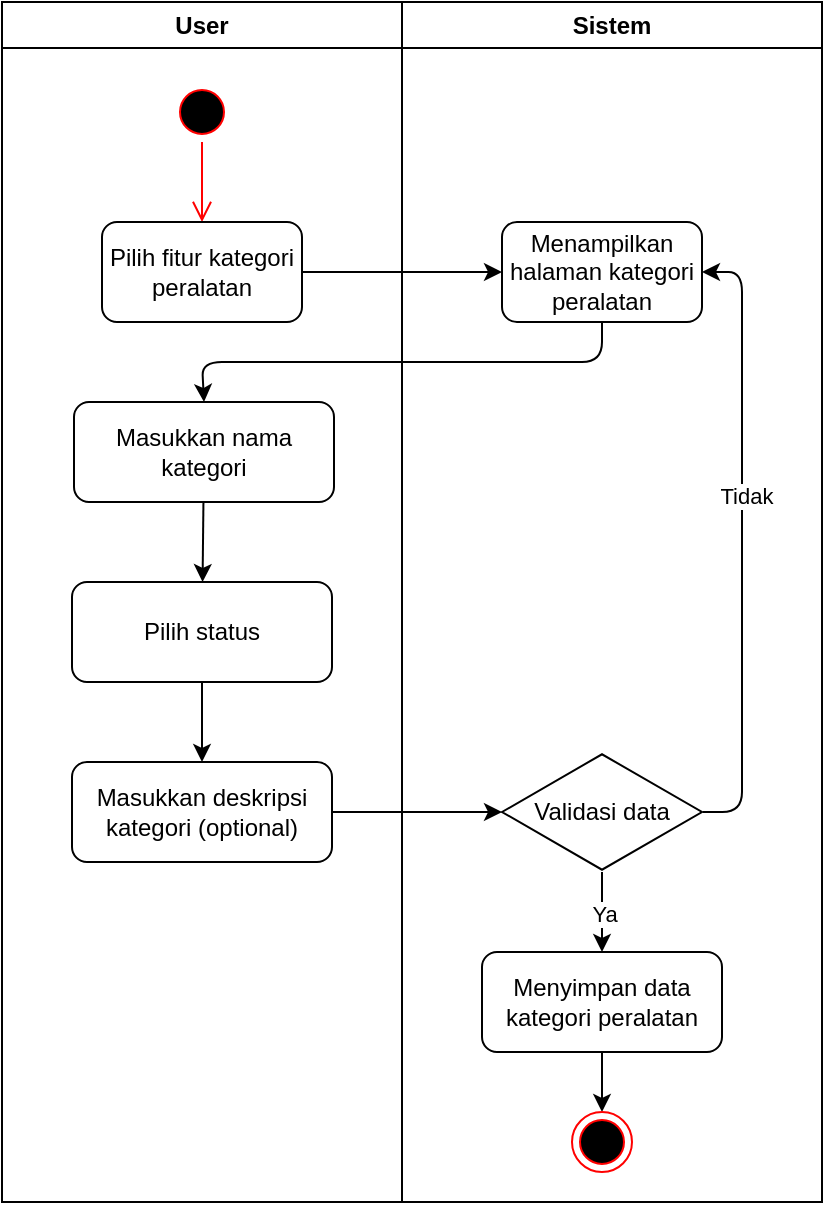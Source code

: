<mxfile>
    <diagram id="Mqwbk-MZ-vGED0RpUHib" name="Page-1">
        <mxGraphModel dx="1072" dy="563" grid="1" gridSize="10" guides="1" tooltips="1" connect="1" arrows="1" fold="1" page="1" pageScale="1" pageWidth="850" pageHeight="1100" math="0" shadow="0">
            <root>
                <mxCell id="0"/>
                <mxCell id="1" parent="0"/>
                <mxCell id="2" value="User" style="swimlane;whiteSpace=wrap;html=1;" parent="1" vertex="1">
                    <mxGeometry x="120" y="40" width="200" height="600" as="geometry"/>
                </mxCell>
                <mxCell id="3" value="" style="ellipse;html=1;shape=startState;fillColor=#000000;strokeColor=#ff0000;" parent="2" vertex="1">
                    <mxGeometry x="85" y="40" width="30" height="30" as="geometry"/>
                </mxCell>
                <mxCell id="4" value="" style="edgeStyle=orthogonalEdgeStyle;html=1;verticalAlign=bottom;endArrow=open;endSize=8;strokeColor=#ff0000;" parent="2" source="3" edge="1">
                    <mxGeometry relative="1" as="geometry">
                        <mxPoint x="100" y="110" as="targetPoint"/>
                    </mxGeometry>
                </mxCell>
                <mxCell id="5" value="Pilih fitur kategori peralatan" style="rounded=1;whiteSpace=wrap;html=1;" parent="2" vertex="1">
                    <mxGeometry x="50" y="110" width="100" height="50" as="geometry"/>
                </mxCell>
                <mxCell id="26" value="" style="edgeStyle=none;html=1;" parent="2" source="6" target="25" edge="1">
                    <mxGeometry relative="1" as="geometry"/>
                </mxCell>
                <mxCell id="6" value="Masukkan nama kategori" style="rounded=1;whiteSpace=wrap;html=1;" parent="2" vertex="1">
                    <mxGeometry x="36" y="200" width="130" height="50" as="geometry"/>
                </mxCell>
                <mxCell id="28" value="" style="edgeStyle=none;html=1;" parent="2" source="25" target="27" edge="1">
                    <mxGeometry relative="1" as="geometry"/>
                </mxCell>
                <mxCell id="25" value="Pilih status" style="rounded=1;whiteSpace=wrap;html=1;" parent="2" vertex="1">
                    <mxGeometry x="35" y="290" width="130" height="50" as="geometry"/>
                </mxCell>
                <mxCell id="27" value="Masukkan deskripsi kategori (optional)" style="rounded=1;whiteSpace=wrap;html=1;" parent="2" vertex="1">
                    <mxGeometry x="35" y="380" width="130" height="50" as="geometry"/>
                </mxCell>
                <mxCell id="7" value="Sistem" style="swimlane;whiteSpace=wrap;html=1;" parent="1" vertex="1">
                    <mxGeometry x="320" y="40" width="210" height="600" as="geometry"/>
                </mxCell>
                <mxCell id="8" value="Menampilkan halaman kategori peralatan" style="rounded=1;whiteSpace=wrap;html=1;" parent="7" vertex="1">
                    <mxGeometry x="50" y="110" width="100" height="50" as="geometry"/>
                </mxCell>
                <mxCell id="9" value="" style="edgeStyle=none;html=1;" parent="7" source="10" target="14" edge="1">
                    <mxGeometry relative="1" as="geometry"/>
                </mxCell>
                <mxCell id="21" value="Ya" style="edgeLabel;html=1;align=center;verticalAlign=middle;resizable=0;points=[];" parent="9" vertex="1" connectable="0">
                    <mxGeometry x="0.017" y="1" relative="1" as="geometry">
                        <mxPoint as="offset"/>
                    </mxGeometry>
                </mxCell>
                <mxCell id="23" style="edgeStyle=none;html=1;entryX=1;entryY=0.5;entryDx=0;entryDy=0;exitX=1.004;exitY=0.5;exitDx=0;exitDy=0;exitPerimeter=0;" parent="7" source="10" target="8" edge="1">
                    <mxGeometry relative="1" as="geometry">
                        <Array as="points">
                            <mxPoint x="170" y="405"/>
                            <mxPoint x="170" y="225"/>
                            <mxPoint x="170" y="135"/>
                        </Array>
                    </mxGeometry>
                </mxCell>
                <mxCell id="24" value="Tidak" style="edgeLabel;html=1;align=center;verticalAlign=middle;resizable=0;points=[];" parent="23" vertex="1" connectable="0">
                    <mxGeometry x="0.281" y="-2" relative="1" as="geometry">
                        <mxPoint y="21" as="offset"/>
                    </mxGeometry>
                </mxCell>
                <mxCell id="10" value="Validasi data" style="html=1;whiteSpace=wrap;aspect=fixed;shape=isoRectangle;" parent="7" vertex="1">
                    <mxGeometry x="50" y="375" width="100" height="60" as="geometry"/>
                </mxCell>
                <mxCell id="13" value="" style="edgeStyle=none;html=1;" parent="7" source="14" target="16" edge="1">
                    <mxGeometry relative="1" as="geometry"/>
                </mxCell>
                <mxCell id="14" value="Menyimpan data kategori peralatan" style="rounded=1;whiteSpace=wrap;html=1;" parent="7" vertex="1">
                    <mxGeometry x="40" y="475" width="120" height="50" as="geometry"/>
                </mxCell>
                <mxCell id="16" value="" style="ellipse;html=1;shape=endState;fillColor=#000000;strokeColor=#ff0000;" parent="7" vertex="1">
                    <mxGeometry x="85" y="555" width="30" height="30" as="geometry"/>
                </mxCell>
                <mxCell id="17" value="" style="endArrow=classic;html=1;exitX=1;exitY=0.5;exitDx=0;exitDy=0;entryX=0;entryY=0.5;entryDx=0;entryDy=0;" parent="1" source="5" target="8" edge="1">
                    <mxGeometry width="50" height="50" relative="1" as="geometry">
                        <mxPoint x="450" y="200" as="sourcePoint"/>
                        <mxPoint x="350" y="175" as="targetPoint"/>
                    </mxGeometry>
                </mxCell>
                <mxCell id="22" style="edgeStyle=none;html=1;entryX=0.5;entryY=0;entryDx=0;entryDy=0;exitX=0.5;exitY=1;exitDx=0;exitDy=0;" parent="1" source="8" target="6" edge="1">
                    <mxGeometry relative="1" as="geometry">
                        <Array as="points">
                            <mxPoint x="420" y="220"/>
                            <mxPoint x="220" y="220"/>
                        </Array>
                    </mxGeometry>
                </mxCell>
                <mxCell id="29" value="" style="edgeStyle=none;html=1;" parent="1" source="27" target="10" edge="1">
                    <mxGeometry relative="1" as="geometry"/>
                </mxCell>
            </root>
        </mxGraphModel>
    </diagram>
</mxfile>